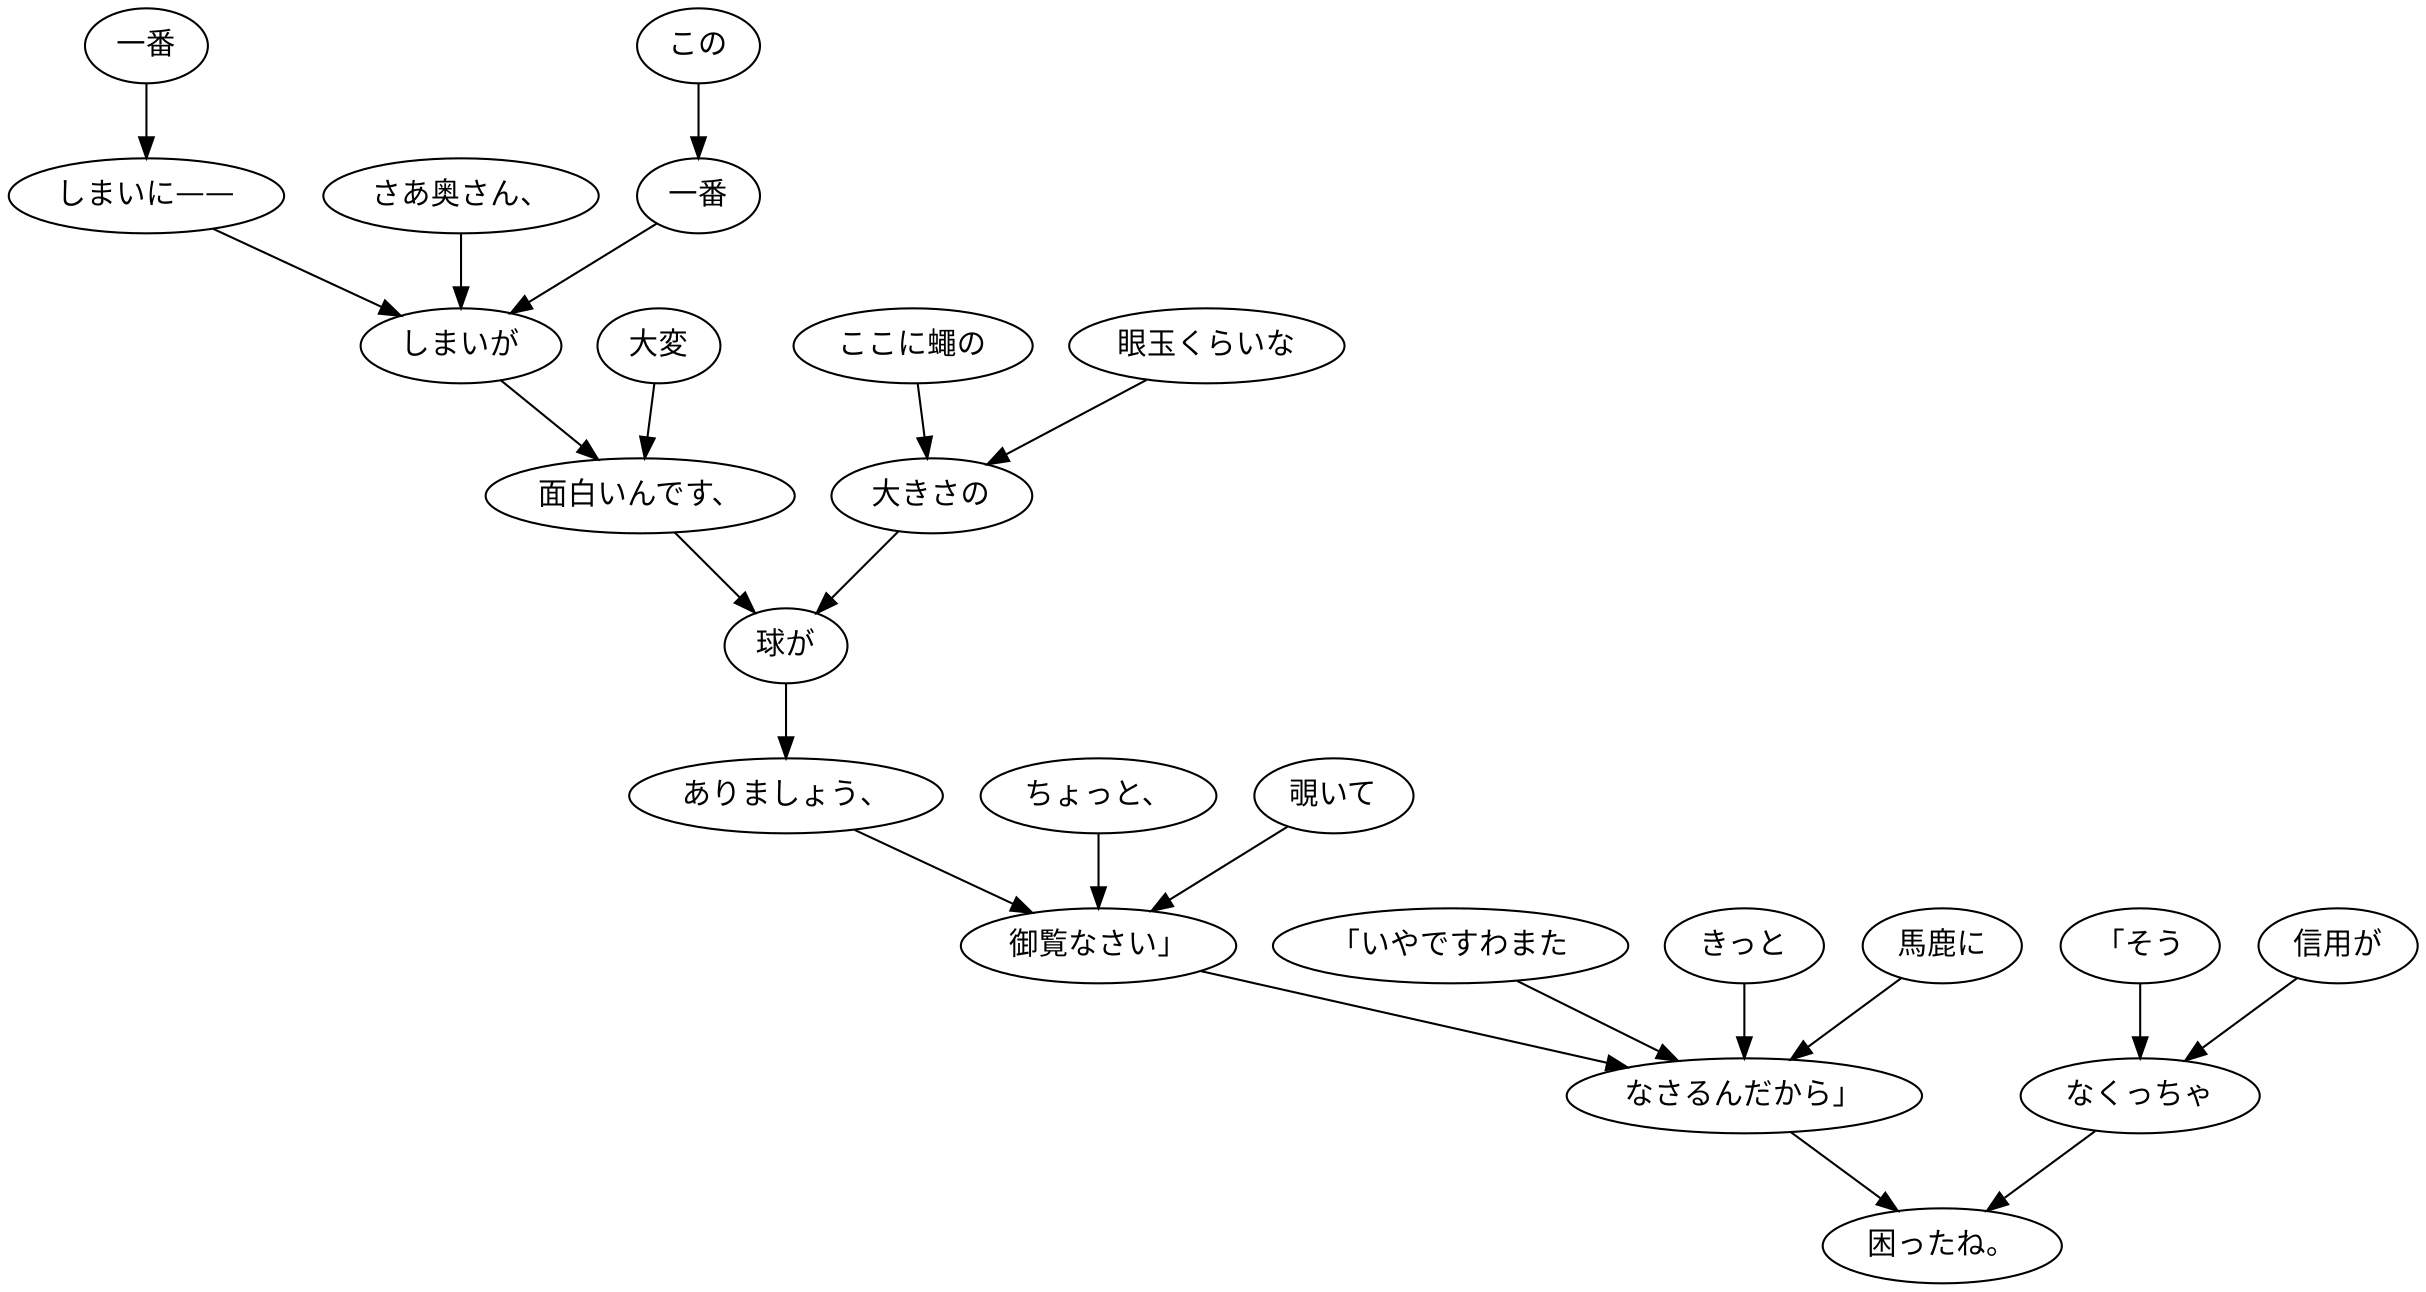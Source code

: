 digraph graph3494 {
	node0 [label="一番"];
	node1 [label="しまいに——"];
	node2 [label="さあ奥さん、"];
	node3 [label="この"];
	node4 [label="一番"];
	node5 [label="しまいが"];
	node6 [label="大変"];
	node7 [label="面白いんです、"];
	node8 [label="ここに蠅の"];
	node9 [label="眼玉くらいな"];
	node10 [label="大きさの"];
	node11 [label="球が"];
	node12 [label="ありましょう、"];
	node13 [label="ちょっと、"];
	node14 [label="覗いて"];
	node15 [label="御覧なさい」"];
	node16 [label="「いやですわまた"];
	node17 [label="きっと"];
	node18 [label="馬鹿に"];
	node19 [label="なさるんだから」"];
	node20 [label="「そう"];
	node21 [label="信用が"];
	node22 [label="なくっちゃ"];
	node23 [label="困ったね。"];
	node0 -> node1;
	node1 -> node5;
	node2 -> node5;
	node3 -> node4;
	node4 -> node5;
	node5 -> node7;
	node6 -> node7;
	node7 -> node11;
	node8 -> node10;
	node9 -> node10;
	node10 -> node11;
	node11 -> node12;
	node12 -> node15;
	node13 -> node15;
	node14 -> node15;
	node15 -> node19;
	node16 -> node19;
	node17 -> node19;
	node18 -> node19;
	node19 -> node23;
	node20 -> node22;
	node21 -> node22;
	node22 -> node23;
}
